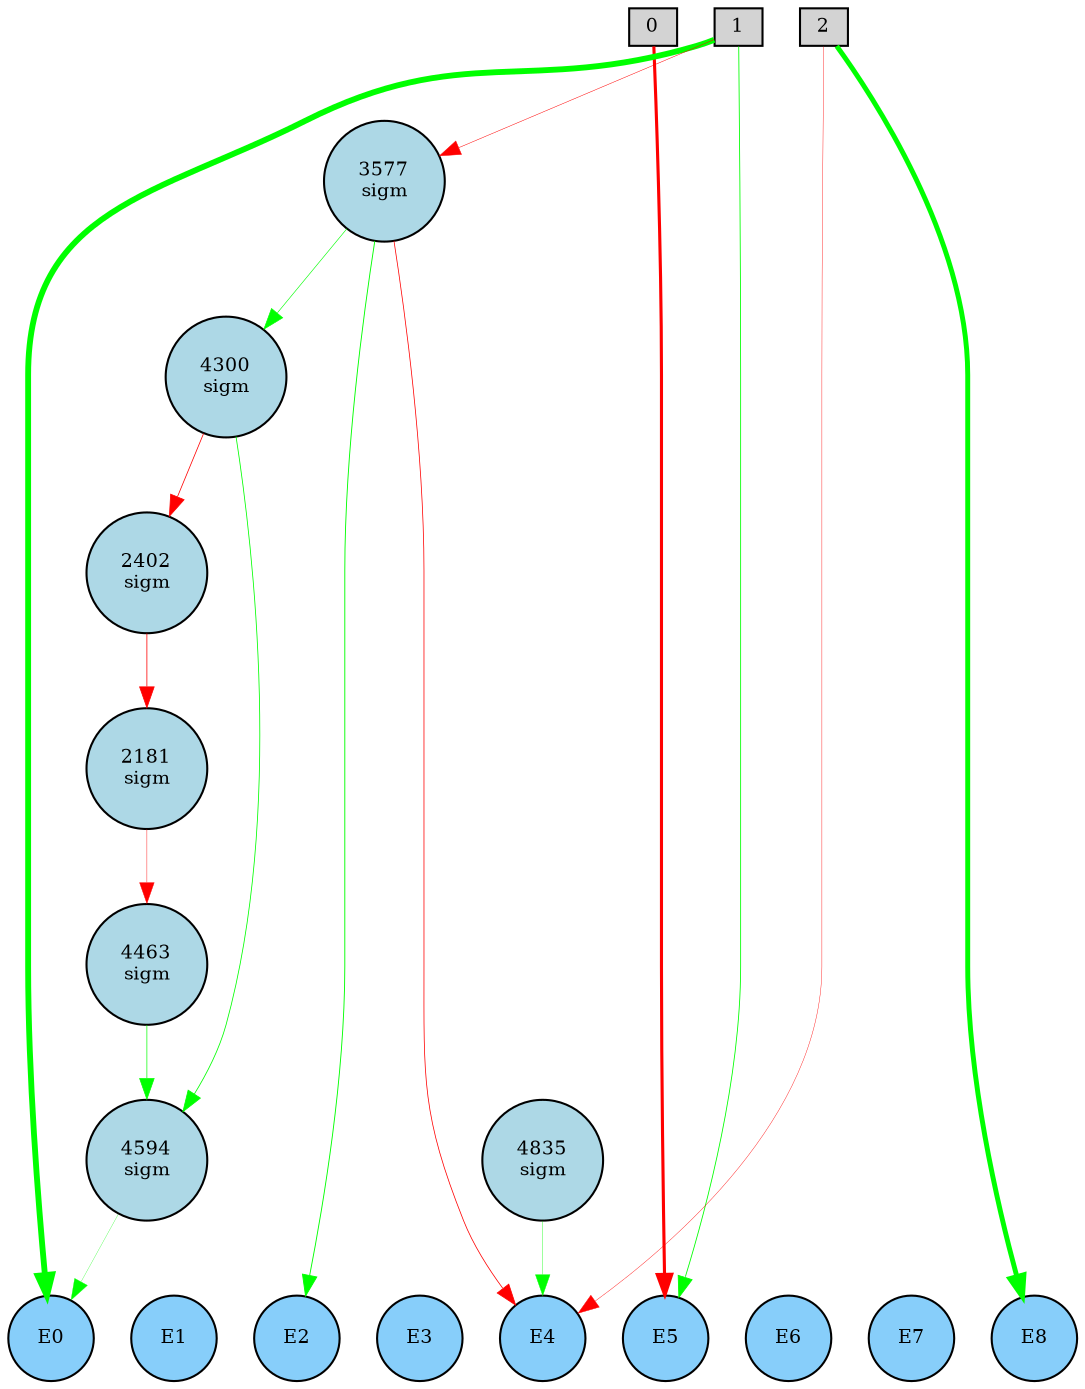 digraph {
	node [fontsize=9 height=0.2 shape=circle width=0.2]
	subgraph inputs {
		node [shape=box style=filled]
		rank=source
		0 [fillcolor=lightgray]
		1 [fillcolor=lightgray]
		0 -> 1 [style=invis]
		2 [fillcolor=lightgray]
		1 -> 2 [style=invis]
	}
	subgraph outputs {
		node [style=filled]
		rank=sink
		E0 [fillcolor=lightskyblue fontsize=9 height=0.2 shape=circle width=0.2]
		E1 [fillcolor=lightskyblue fontsize=9 height=0.2 shape=circle width=0.2]
		E0 -> E1 [style=invis]
		E2 [fillcolor=lightskyblue fontsize=9 height=0.2 shape=circle width=0.2]
		E1 -> E2 [style=invis]
		E3 [fillcolor=lightskyblue fontsize=9 height=0.2 shape=circle width=0.2]
		E2 -> E3 [style=invis]
		E4 [fillcolor=lightskyblue fontsize=9 height=0.2 shape=circle width=0.2]
		E3 -> E4 [style=invis]
		E5 [fillcolor=lightskyblue fontsize=9 height=0.2 shape=circle width=0.2]
		E4 -> E5 [style=invis]
		E6 [fillcolor=lightskyblue fontsize=9 height=0.2 shape=circle width=0.2]
		E5 -> E6 [style=invis]
		E7 [fillcolor=lightskyblue fontsize=9 height=0.2 shape=circle width=0.2]
		E6 -> E7 [style=invis]
		E8 [fillcolor=lightskyblue fontsize=9 height=0.2 shape=circle width=0.2]
		E7 -> E8 [style=invis]
	}
	4835 [label="4835
sigm" fillcolor=lightblue style=filled]
	2181 [label="2181
sigm" fillcolor=lightblue style=filled]
	4300 [label="4300
sigm" fillcolor=lightblue style=filled]
	4463 [label="4463
sigm" fillcolor=lightblue style=filled]
	4594 [label="4594
sigm" fillcolor=lightblue style=filled]
	2402 [label="2402
sigm" fillcolor=lightblue style=filled]
	3577 [label="3577
sigm" fillcolor=lightblue style=filled]
	1 -> E0 [color=green penwidth=2.8099480787823894 style=solid]
	2 -> E8 [color=green penwidth=2.3674256168443564 style=solid]
	0 -> E5 [color=red penwidth=1.491454945456934 style=solid]
	1 -> 3577 [color=red penwidth=0.23192979392890622 style=solid]
	2 -> E4 [color=red penwidth=0.1895870728265392 style=solid]
	3577 -> 4300 [color=green penwidth=0.2931502222356529 style=solid]
	2181 -> 4463 [color=red penwidth=0.19816440035838506 style=solid]
	4300 -> 4594 [color=green penwidth=0.3889031238888254 style=solid]
	4835 -> E4 [color=green penwidth=0.18486352429402775 style=solid]
	4300 -> 2402 [color=red penwidth=0.36878276620619643 style=solid]
	4594 -> E0 [color=green penwidth=0.13345633240707094 style=solid]
	2402 -> 2181 [color=red penwidth=0.37258948578479667 style=solid]
	4463 -> 4594 [color=green penwidth=0.33214946863749417 style=solid]
	3577 -> E4 [color=red penwidth=0.36881336652963415 style=solid]
	1 -> E5 [color=green penwidth=0.405420752283411 style=solid]
	3577 -> E2 [color=green penwidth=0.43692878925225465 style=solid]
}
